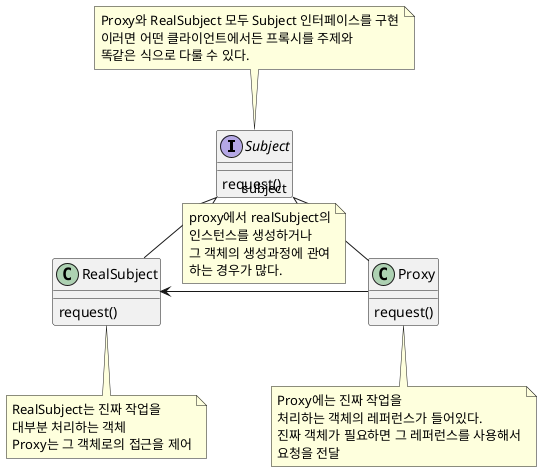 @startuml
'https://plantuml.com/class-diagram

interface Subject{
  request()
}
note top
Proxy와 RealSubject 모두 Subject 인터페이스를 구현
이러면 어떤 클라이언트에서든 프록시를 주제와
똑같은 식으로 다룰 수 있다.
end note
class RealSubject{
  request()
}
note bottom
RealSubject는 진짜 작업을
대부분 처리하는 객체
Proxy는 그 객체로의 접근을 제어
end note
class Proxy{
  request()
}
note bottom
Proxy에는 진짜 작업을
처리하는 객체의 레퍼런스가 들어있다.
진짜 객체가 필요하면 그 레퍼런스를 사용해서
요청을 전달
end note

RealSubject -u-|> Subject
Proxy -u-|> Subject
Proxy -l-> RealSubject : subject
note bottom on link
proxy에서 realSubject의
인스턴스를 생성하거나
그 객체의 생성과정에 관여
하는 경우가 많다.
end note

@enduml